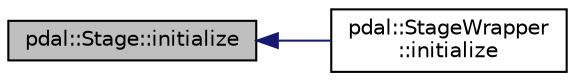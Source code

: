 digraph "pdal::Stage::initialize"
{
  edge [fontname="Helvetica",fontsize="10",labelfontname="Helvetica",labelfontsize="10"];
  node [fontname="Helvetica",fontsize="10",shape=record];
  rankdir="LR";
  Node1 [label="pdal::Stage::initialize",height=0.2,width=0.4,color="black", fillcolor="grey75", style="filled", fontcolor="black"];
  Node1 -> Node2 [dir="back",color="midnightblue",fontsize="10",style="solid",fontname="Helvetica"];
  Node2 [label="pdal::StageWrapper\l::initialize",height=0.2,width=0.4,color="black", fillcolor="white", style="filled",URL="$classpdal_1_1StageWrapper.html#a64fbeca8f3381979fb2a495769097485"];
}

